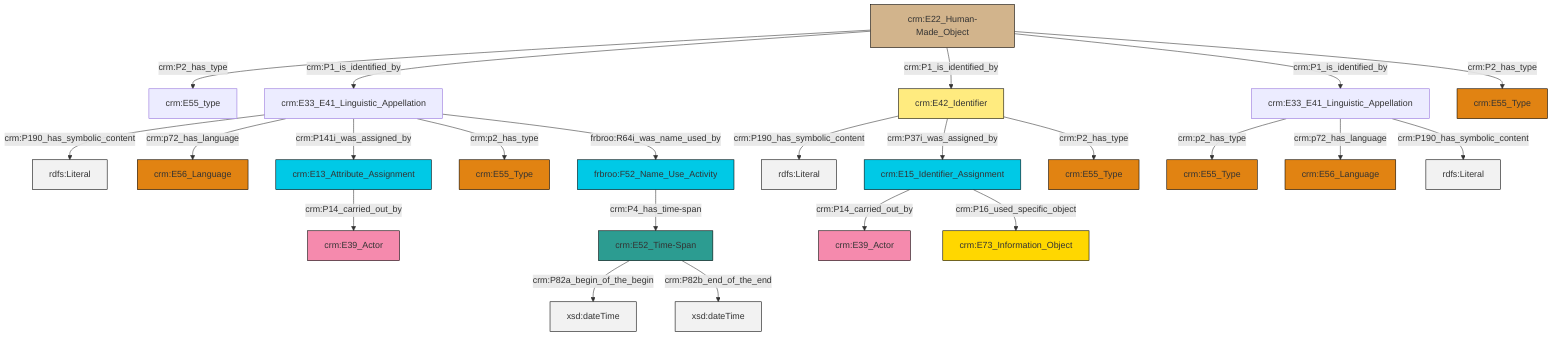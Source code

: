 graph TD
classDef Literal fill:#f2f2f2,stroke:#000000;
classDef CRM_Entity fill:#FFFFFF,stroke:#000000;
classDef Temporal_Entity fill:#00C9E6, stroke:#000000;
classDef Type fill:#E18312, stroke:#000000;
classDef Time-Span fill:#2C9C91, stroke:#000000;
classDef Appellation fill:#FFEB7F, stroke:#000000;
classDef Place fill:#008836, stroke:#000000;
classDef Persistent_Item fill:#B266B2, stroke:#000000;
classDef Conceptual_Object fill:#FFD700, stroke:#000000;
classDef Physical_Thing fill:#D2B48C, stroke:#000000;
classDef Actor fill:#f58aad, stroke:#000000;
classDef PC_Classes fill:#4ce600, stroke:#000000;
classDef Multi fill:#cccccc,stroke:#000000;

0["crm:E22_Human-Made_Object"]:::Physical_Thing -->|crm:P2_has_type| 1["crm:E55_type"]:::Default
4["crm:E33_E41_Linguistic_Appellation"]:::Default -->|crm:p2_has_type| 5["crm:E55_Type"]:::Type
6["crm:E33_E41_Linguistic_Appellation"]:::Default -->|crm:P190_has_symbolic_content| 7[rdfs:Literal]:::Literal
4["crm:E33_E41_Linguistic_Appellation"]:::Default -->|crm:p72_has_language| 8["crm:E56_Language"]:::Type
6["crm:E33_E41_Linguistic_Appellation"]:::Default -->|crm:p72_has_language| 9["crm:E56_Language"]:::Type
0["crm:E22_Human-Made_Object"]:::Physical_Thing -->|crm:P1_is_identified_by| 6["crm:E33_E41_Linguistic_Appellation"]:::Default
6["crm:E33_E41_Linguistic_Appellation"]:::Default -->|crm:P141i_was_assigned_by| 2["crm:E13_Attribute_Assignment"]:::Temporal_Entity
0["crm:E22_Human-Made_Object"]:::Physical_Thing -->|crm:P1_is_identified_by| 10["crm:E42_Identifier"]:::Appellation
10["crm:E42_Identifier"]:::Appellation -->|crm:P190_has_symbolic_content| 21[rdfs:Literal]:::Literal
22["frbroo:F52_Name_Use_Activity"]:::Temporal_Entity -->|crm:P4_has_time-span| 23["crm:E52_Time-Span"]:::Time-Span
14["crm:E15_Identifier_Assignment"]:::Temporal_Entity -->|crm:P14_carried_out_by| 24["crm:E39_Actor"]:::Actor
6["crm:E33_E41_Linguistic_Appellation"]:::Default -->|crm:p2_has_type| 12["crm:E55_Type"]:::Type
23["crm:E52_Time-Span"]:::Time-Span -->|crm:P82a_begin_of_the_begin| 27[xsd:dateTime]:::Literal
2["crm:E13_Attribute_Assignment"]:::Temporal_Entity -->|crm:P14_carried_out_by| 18["crm:E39_Actor"]:::Actor
4["crm:E33_E41_Linguistic_Appellation"]:::Default -->|crm:P190_has_symbolic_content| 28[rdfs:Literal]:::Literal
10["crm:E42_Identifier"]:::Appellation -->|crm:P37i_was_assigned_by| 14["crm:E15_Identifier_Assignment"]:::Temporal_Entity
0["crm:E22_Human-Made_Object"]:::Physical_Thing -->|crm:P1_is_identified_by| 4["crm:E33_E41_Linguistic_Appellation"]:::Default
23["crm:E52_Time-Span"]:::Time-Span -->|crm:P82b_end_of_the_end| 31[xsd:dateTime]:::Literal
14["crm:E15_Identifier_Assignment"]:::Temporal_Entity -->|crm:P16_used_specific_object| 32["crm:E73_Information_Object"]:::Conceptual_Object
6["crm:E33_E41_Linguistic_Appellation"]:::Default -->|frbroo:R64i_was_name_used_by| 22["frbroo:F52_Name_Use_Activity"]:::Temporal_Entity
10["crm:E42_Identifier"]:::Appellation -->|crm:P2_has_type| 35["crm:E55_Type"]:::Type
0["crm:E22_Human-Made_Object"]:::Physical_Thing -->|crm:P2_has_type| 38["crm:E55_Type"]:::Type